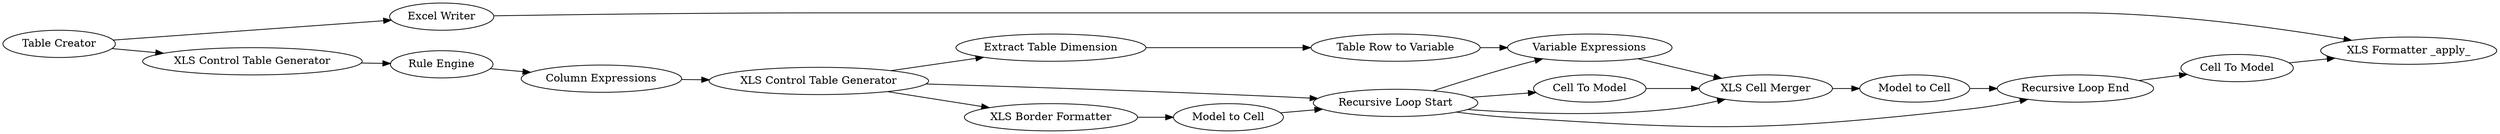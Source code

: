 digraph {
	"-5203359519917291278_2304" [label="XLS Formatter _apply_"]
	"-5203359519917291278_2318" [label="Cell To Model"]
	"-5203359519917291278_2299" [label="Table Creator"]
	"-5203359519917291278_2305" [label="Excel Writer"]
	"-5203359519917291278_2310" [label="Column Expressions"]
	"-5203359519917291278_2322" [label="Cell To Model"]
	"-5203359519917291278_2314" [label="Recursive Loop End"]
	"-5203359519917291278_2317" [label="Model to Cell"]
	"-5203359519917291278_2301" [label="Rule Engine"]
	"5939719281425044776_2320" [label="Extract Table Dimension"]
	"-5203359519917291278_2319" [label="Variable Expressions"]
	"-5203359519917291278_2303" [label="XLS Cell Merger"]
	"-5203359519917291278_2313" [label="Recursive Loop Start"]
	"-5203359519917291278_2315" [label="Model to Cell"]
	"5939719281425044776_2321" [label="Table Row to Variable"]
	"-5203359519917291278_2316" [label="XLS Border Formatter"]
	"-5203359519917291278_2300" [label="XLS Control Table Generator"]
	"-5203359519917291278_2302" [label="XLS Control Table Generator"]
	"-5203359519917291278_2301" -> "-5203359519917291278_2310"
	"-5203359519917291278_2319" -> "-5203359519917291278_2303"
	"-5203359519917291278_2299" -> "-5203359519917291278_2302"
	"-5203359519917291278_2316" -> "-5203359519917291278_2317"
	"-5203359519917291278_2305" -> "-5203359519917291278_2304"
	"-5203359519917291278_2302" -> "-5203359519917291278_2301"
	"-5203359519917291278_2313" -> "-5203359519917291278_2314"
	"-5203359519917291278_2322" -> "-5203359519917291278_2304"
	"-5203359519917291278_2303" -> "-5203359519917291278_2315"
	"-5203359519917291278_2310" -> "-5203359519917291278_2300"
	"5939719281425044776_2320" -> "5939719281425044776_2321"
	"-5203359519917291278_2315" -> "-5203359519917291278_2314"
	"-5203359519917291278_2317" -> "-5203359519917291278_2313"
	"-5203359519917291278_2299" -> "-5203359519917291278_2305"
	"-5203359519917291278_2318" -> "-5203359519917291278_2303"
	"-5203359519917291278_2300" -> "-5203359519917291278_2316"
	"-5203359519917291278_2300" -> "5939719281425044776_2320"
	"-5203359519917291278_2313" -> "-5203359519917291278_2319"
	"-5203359519917291278_2313" -> "-5203359519917291278_2303"
	"5939719281425044776_2321" -> "-5203359519917291278_2319"
	"-5203359519917291278_2314" -> "-5203359519917291278_2322"
	"-5203359519917291278_2300" -> "-5203359519917291278_2313"
	"-5203359519917291278_2313" -> "-5203359519917291278_2318"
	rankdir=LR
}
